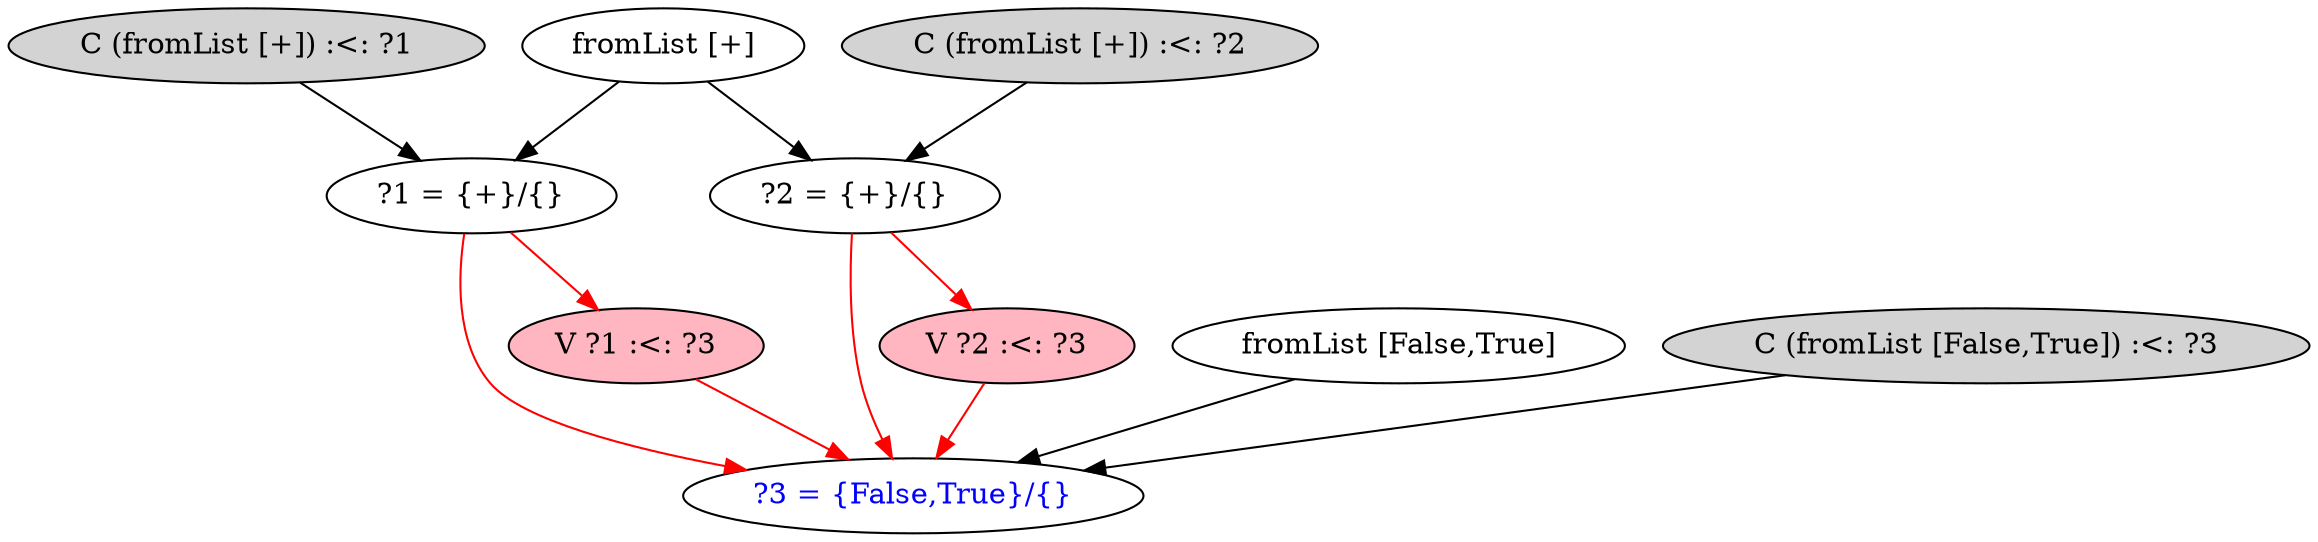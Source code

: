 digraph C {
 "?1 = {+}/{}" [fontcolor=black];
 "?2 = {+}/{}" [fontcolor=black];
 "?3 = {False,True}/{}" [fontcolor=blue];
 "fromList [False,True]" -> "?3 = {False,True}/{}";
 "fromList [+]" -> "?1 = {+}/{}";
 "fromList [+]" -> "?2 = {+}/{}";
 "?1 = {+}/{}" -> "?3 = {False,True}/{}" [color=red];
 "?2 = {+}/{}" -> "?3 = {False,True}/{}" [color=red];
 "C (fromList [False,True]) :<: ?3" [style=filled];
 "C (fromList [+]) :<: ?1" [style=filled];
 "C (fromList [+]) :<: ?2" [style=filled];
 "V ?1 :<: ?3" [style=filled,fillcolor=lightpink];
 "V ?2 :<: ?3" [style=filled,fillcolor=lightpink];
 "?1 = {+}/{}" -> "V ?1 :<: ?3"[color=red];
 "?2 = {+}/{}" -> "V ?2 :<: ?3"[color=red];
 "C (fromList [False,True]) :<: ?3" -> "?3 = {False,True}/{}";
 "C (fromList [+]) :<: ?1" -> "?1 = {+}/{}";
 "C (fromList [+]) :<: ?2" -> "?2 = {+}/{}";
 "V ?1 :<: ?3" -> "?3 = {False,True}/{}"[color=red];
 "V ?2 :<: ?3" -> "?3 = {False,True}/{}"[color=red];
}